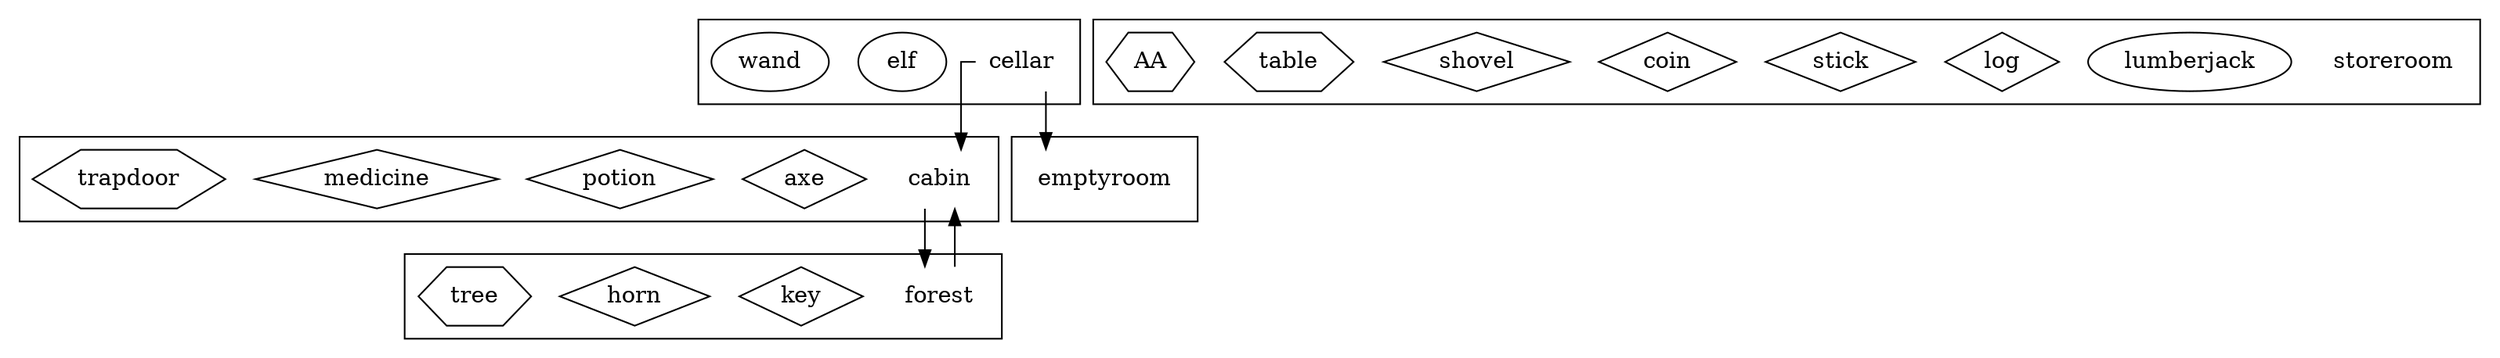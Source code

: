 digraph layout {
    /* ortho splines just makes the arrows into straight lines (rather than curvy ones !) */
    splines = ortho;
    node [shape = "rect"];

    subgraph locations {
        subgraph cluster001 {
            node [shape = "none"];
            cabin [description = "A log cabin in the woods"];
            subgraph artefacts {
                node [shape = "diamond"];
                axe [description = "A razor sharp axe"];
                potion [description = "Magic potion"];
                medicine [description = "Some medicine"];
            }
            subgraph furniture {
                node [shape = "hexagon"];
                trapdoor [description = "Wooden trapdoor"];
            }
        }

        subgraph cluster002 {
            node [shape = "none"];
            forest [description = "A dark forest"];
            subgraph artefacts {
                node [shape = "diamond"];
                key [description = "Brass key"];
                horn [description = "An old brass horn"];
            }
            subgraph furniture {
                node [shape = "hexagon"];
                tree [description = "A big tree"];
            }
        }

        subgraph cluster003 {
            node [shape = "none"];
            cellar [description = "A dusty cellar"]
            subgraph characters {
                node [shape = "ellipse"];
                elf [description = "Angry Elf"];
            }
            subgraph artefacts {
                node [shape = "ellipse"];
                wand [description = "A magic wand"];
            }
        }

        subgraph cluster004 {
            node [shape = "none"];
            emptyroom [description = "An empty room"]
            subgraph characters {
                node [shape = "ellipse"];
            }
        }

        subgraph cluster999 {
            node [shape = "none"];
            storeroom [description = "Storage for any entities not placed in the game"]
            subgraph characters {
                node [shape = "ellipse"];
                lumberjack [description = "A burly wood cutter"];
            }
            subgraph artefacts {
                node [shape = "diamond"];
                log [description = "A heavy wooden log"];
                stick [description = "A stick"];
                coin [description = "A gold coin"];
                shovel [description = "A sturdy shovel"];

            }
            subgraph furniture {
                node [shape = "hexagon"];
                table [description = "A table"];AA
            }
        }
    }

    subgraph paths {
        cabin -> forest;
        forest -> cabin;
        cellar -> cabin;
        cellar -> emptyroom;
    }

}
